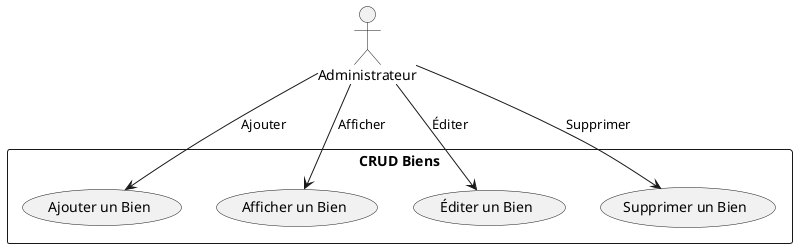 @startuml "Diagramme de Classe Sprint1"
actor "Administrateur" as Admin

rectangle "CRUD Biens" {
    usecase "Ajouter un Bien" as UC1
    usecase "Afficher un Bien" as UC2
    usecase "Éditer un Bien" as UC3
    usecase "Supprimer un Bien" as UC4
}

Admin --> UC1 : "Ajouter"
Admin --> UC2 : "Afficher"
Admin --> UC3 : "Éditer"
Admin --> UC4 : "Supprimer"
@enduml
